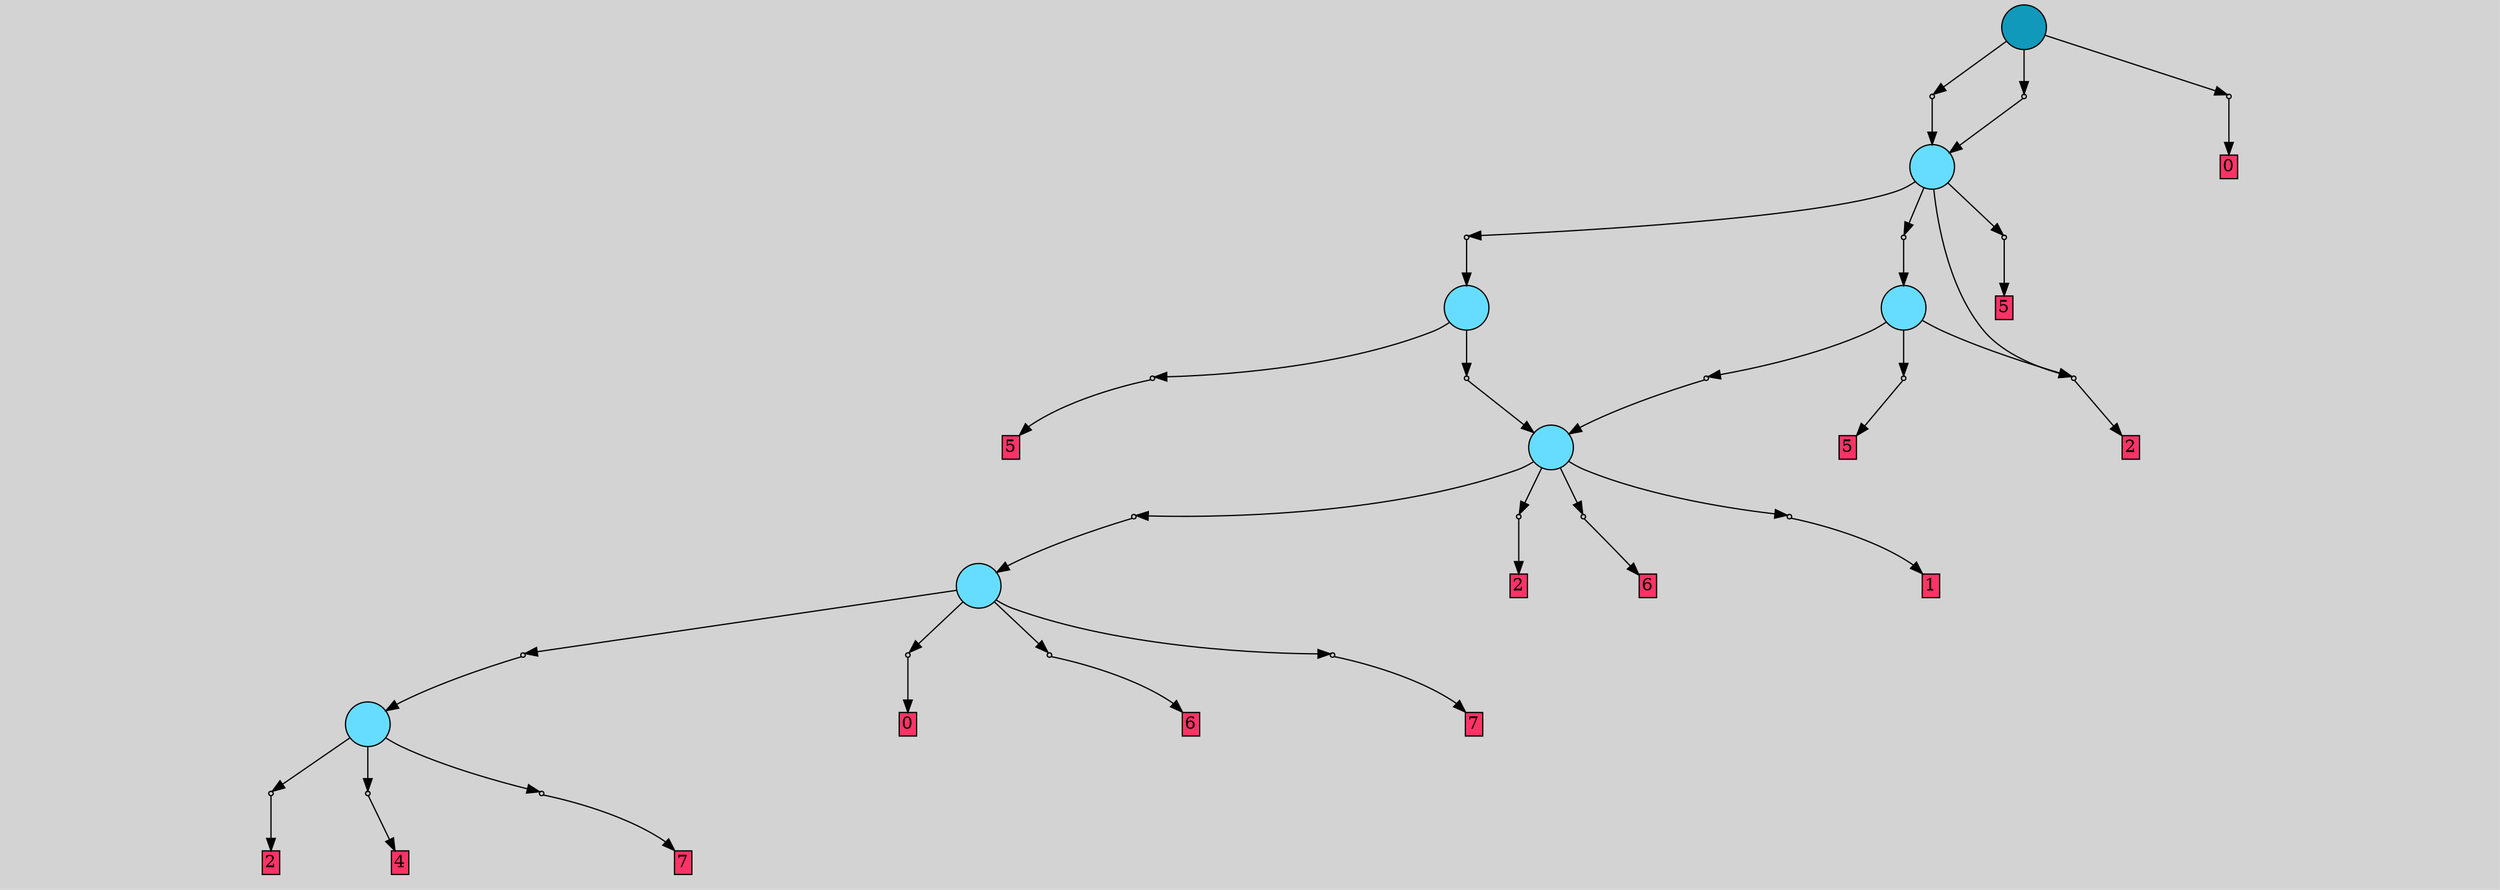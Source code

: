 // File exported with GEGELATI v1.3.1
// On the 2024-04-12 16:07:17
// With the File::TPGGraphDotExporter
digraph{
	graph[pad = "0.212, 0.055" bgcolor = lightgray]
	node[shape=circle style = filled label = ""]
		T0 [fillcolor="#66ddff"]
		T1 [fillcolor="#66ddff"]
		T2 [fillcolor="#66ddff"]
		T3 [fillcolor="#66ddff"]
		T4 [fillcolor="#66ddff"]
		T5 [fillcolor="#66ddff"]
		T6 [fillcolor="#1199bb"]
		P0 [fillcolor="#cccccc" shape=point] //
		I0 [shape=box style=invis label="1|0&3|5#3|2#0|4#3|5&#92;n"]
		P0 -> I0[style=invis]
		A0 [fillcolor="#ff3366" shape=box margin=0.03 width=0 height=0 label="2"]
		T0 -> P0 -> A0
		P1 [fillcolor="#cccccc" shape=point] //
		I1 [shape=box style=invis label=""]
		P1 -> I1[style=invis]
		A1 [fillcolor="#ff3366" shape=box margin=0.03 width=0 height=0 label="4"]
		T0 -> P1 -> A1
		P2 [fillcolor="#cccccc" shape=point] //
		I2 [shape=box style=invis label="1|0&3|7#1|1#0|5#3|2&#92;n"]
		P2 -> I2[style=invis]
		A2 [fillcolor="#ff3366" shape=box margin=0.03 width=0 height=0 label="7"]
		T0 -> P2 -> A2
		P3 [fillcolor="#cccccc" shape=point] //
		I3 [shape=box style=invis label="4|0&3|7#4|1#3|7#2|4&#92;n"]
		P3 -> I3[style=invis]
		A3 [fillcolor="#ff3366" shape=box margin=0.03 width=0 height=0 label="0"]
		T1 -> P3 -> A3
		P4 [fillcolor="#cccccc" shape=point] //
		I4 [shape=box style=invis label="6|0&0|5#1|1#0|5#0|5&#92;n"]
		P4 -> I4[style=invis]
		A4 [fillcolor="#ff3366" shape=box margin=0.03 width=0 height=0 label="6"]
		T1 -> P4 -> A4
		P5 [fillcolor="#cccccc" shape=point] //
		I5 [shape=box style=invis label="2|0&1|6#4|1#4|4#2|6&#92;n"]
		P5 -> I5[style=invis]
		T1 -> P5 -> T0
		P6 [fillcolor="#cccccc" shape=point] //
		I6 [shape=box style=invis label="1|0&3|3#1|1#1|5#3|2&#92;n"]
		P6 -> I6[style=invis]
		A5 [fillcolor="#ff3366" shape=box margin=0.03 width=0 height=0 label="7"]
		T1 -> P6 -> A5
		P7 [fillcolor="#cccccc" shape=point] //
		I7 [shape=box style=invis label="4|0&3|7#4|1#3|7#2|4&#92;n"]
		P7 -> I7[style=invis]
		T2 -> P7 -> T1
		P8 [fillcolor="#cccccc" shape=point] //
		I8 [shape=box style=invis label="1|0&3|5#3|2#0|4#3|5&#92;n"]
		P8 -> I8[style=invis]
		A6 [fillcolor="#ff3366" shape=box margin=0.03 width=0 height=0 label="2"]
		T2 -> P8 -> A6
		P9 [fillcolor="#cccccc" shape=point] //
		I9 [shape=box style=invis label=""]
		P9 -> I9[style=invis]
		A7 [fillcolor="#ff3366" shape=box margin=0.03 width=0 height=0 label="6"]
		T2 -> P9 -> A7
		P10 [fillcolor="#cccccc" shape=point] //
		I10 [shape=box style=invis label="0|0&3|0#4|0#3|5#0|7&#92;n"]
		P10 -> I10[style=invis]
		A8 [fillcolor="#ff3366" shape=box margin=0.03 width=0 height=0 label="1"]
		T2 -> P10 -> A8
		P11 [fillcolor="#cccccc" shape=point] //
		I11 [shape=box style=invis label="7|0&4|2#2|6#3|6#2|2&#92;n"]
		P11 -> I11[style=invis]
		T3 -> P11 -> T2
		P12 [fillcolor="#cccccc" shape=point] //
		I12 [shape=box style=invis label="2|0&4|7#3|5#1|5#1|3&#92;n"]
		P12 -> I12[style=invis]
		A9 [fillcolor="#ff3366" shape=box margin=0.03 width=0 height=0 label="5"]
		T3 -> P12 -> A9
		P13 [fillcolor="#cccccc" shape=point] //
		I13 [shape=box style=invis label="7|0&4|2#2|6#3|6#2|2&#92;n"]
		P13 -> I13[style=invis]
		T4 -> P13 -> T2
		P14 [fillcolor="#cccccc" shape=point] //
		I14 [shape=box style=invis label="6|0&3|5#3|2#0|1#0|5&#92;n"]
		P14 -> I14[style=invis]
		A10 [fillcolor="#ff3366" shape=box margin=0.03 width=0 height=0 label="2"]
		T4 -> P14 -> A10
		P15 [fillcolor="#cccccc" shape=point] //
		I15 [shape=box style=invis label="2|0&4|7#3|5#1|5#1|3&#92;n"]
		P15 -> I15[style=invis]
		A11 [fillcolor="#ff3366" shape=box margin=0.03 width=0 height=0 label="5"]
		T4 -> P15 -> A11
		T5 -> P14
		P16 [fillcolor="#cccccc" shape=point] //
		I16 [shape=box style=invis label="3|0&4|3#3|2#2|4#1|0&#92;n"]
		P16 -> I16[style=invis]
		A12 [fillcolor="#ff3366" shape=box margin=0.03 width=0 height=0 label="5"]
		T5 -> P16 -> A12
		P17 [fillcolor="#cccccc" shape=point] //
		I17 [shape=box style=invis label="0|0&4|4#3|7#3|2#2|0&#92;n"]
		P17 -> I17[style=invis]
		T5 -> P17 -> T3
		P18 [fillcolor="#cccccc" shape=point] //
		I18 [shape=box style=invis label="2|4&1|2#1|3#2|1#2|6&#92;n2|0&0|4#3|3#2|2#2|1&#92;n"]
		P18 -> I18[style=invis]
		T5 -> P18 -> T4
		P19 [fillcolor="#cccccc" shape=point] //
		I19 [shape=box style=invis label="2|0&3|1#2|3#0|6#0|6&#92;n"]
		P19 -> I19[style=invis]
		A13 [fillcolor="#ff3366" shape=box margin=0.03 width=0 height=0 label="0"]
		T6 -> P19 -> A13
		P20 [fillcolor="#cccccc" shape=point] //
		I20 [shape=box style=invis label="0|0&4|3#1|0#3|5#4|3&#92;n"]
		P20 -> I20[style=invis]
		T6 -> P20 -> T5
		P21 [fillcolor="#cccccc" shape=point] //
		I21 [shape=box style=invis label="3|0&4|3#3|2#2|4#1|0&#92;n1|0&0|0#4|0#4|0#3|7&#92;n"]
		P21 -> I21[style=invis]
		T6 -> P21 -> T5
		{ rank= same T6 }
}
